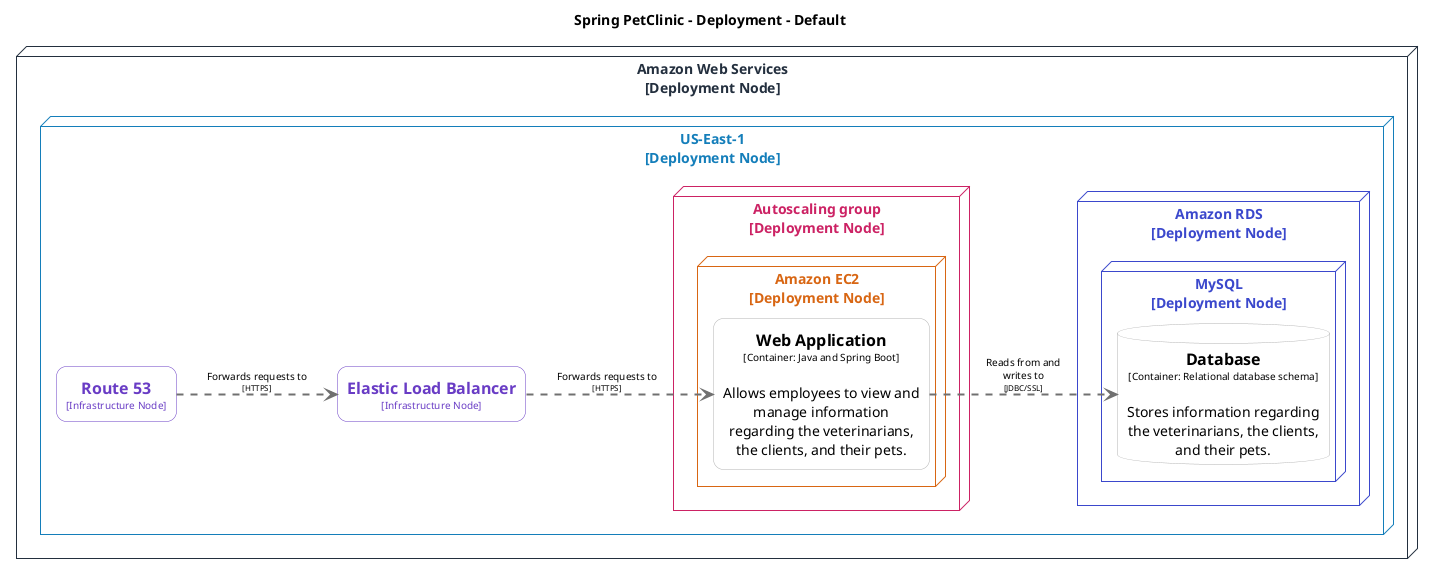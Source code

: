 @startuml
title Spring PetClinic - Deployment - Default

skinparam {
  shadowing false
  arrowFontSize 10
  defaultTextAlignment center
  wrapWidth 200
  maxMessageSize 100
  PackageBorderColor<<group>> #cccccc
  PackageFontColor<<group>> #cccccc
}
hide stereotype
left to right direction

skinparam node<<8>> {
  BackgroundColor #ffffff
  FontColor #d86613
  BorderColor #d86613
}
skinparam node<<14>> {
  BackgroundColor #ffffff
  FontColor #3b48cc
  BorderColor #3b48cc
}
skinparam node<<5>> {
  BackgroundColor #ffffff
  FontColor #232f3e
  BorderColor #232f3e
}
skinparam node<<7>> {
  BackgroundColor #ffffff
  FontColor #cc2264
  BorderColor #cc2264
}
skinparam database<<16>> {
  BackgroundColor #ffffff
  FontColor #000000
  BorderColor #b2b2b2
}
skinparam rectangle<<11>> {
  BackgroundColor #ffffff
  FontColor #693cc5
  BorderColor #693cc5
  roundCorner 20
}
skinparam node<<15>> {
  BackgroundColor #ffffff
  FontColor #3b48cc
  BorderColor #3b48cc
}
skinparam rectangle<<10>> {
  BackgroundColor #ffffff
  FontColor #693cc5
  BorderColor #693cc5
  roundCorner 20
}
skinparam node<<6>> {
  BackgroundColor #ffffff
  FontColor #147eba
  BorderColor #147eba
}
skinparam rectangle<<9>> {
  BackgroundColor #ffffff
  FontColor #000000
  BorderColor #b2b2b2
  roundCorner 20
}

node "Amazon Web Services\n[Deployment Node]" <<5>> as 5 {
  node "US-East-1\n[Deployment Node]" <<6>> as 6 {
    node "Amazon RDS\n[Deployment Node]" <<14>> as 14 {
      node "MySQL\n[Deployment Node]" <<15>> as 15 {
        database "==Database\n<size:10>[Container: Relational database schema]</size>\n\nStores information regarding the veterinarians, the clients, and their pets." <<16>> as 16
      }

    }

    node "Autoscaling group\n[Deployment Node]" <<7>> as 7 {
      node "Amazon EC2\n[Deployment Node]" <<8>> as 8 {
        rectangle "==Web Application\n<size:10>[Container: Java and Spring Boot]</size>\n\nAllows employees to view and manage information regarding the veterinarians, the clients, and their pets." <<9>> as 9
      }

    }

    rectangle "==Elastic Load Balancer\n<size:10>[Infrastructure Node]</size>" <<11>> as 11
    rectangle "==Route 53\n<size:10>[Infrastructure Node]</size>" <<10>> as 10
  }

}

10 .[#707070,thickness=2].> 11 : "Forwards requests to\n<size:8>[HTTPS]</size>"
11 .[#707070,thickness=2].> 9 : "Forwards requests to\n<size:8>[HTTPS]</size>"
9 .[#707070,thickness=2].> 16 : "Reads from and writes to\n<size:8>[JDBC/SSL]</size>"
@enduml